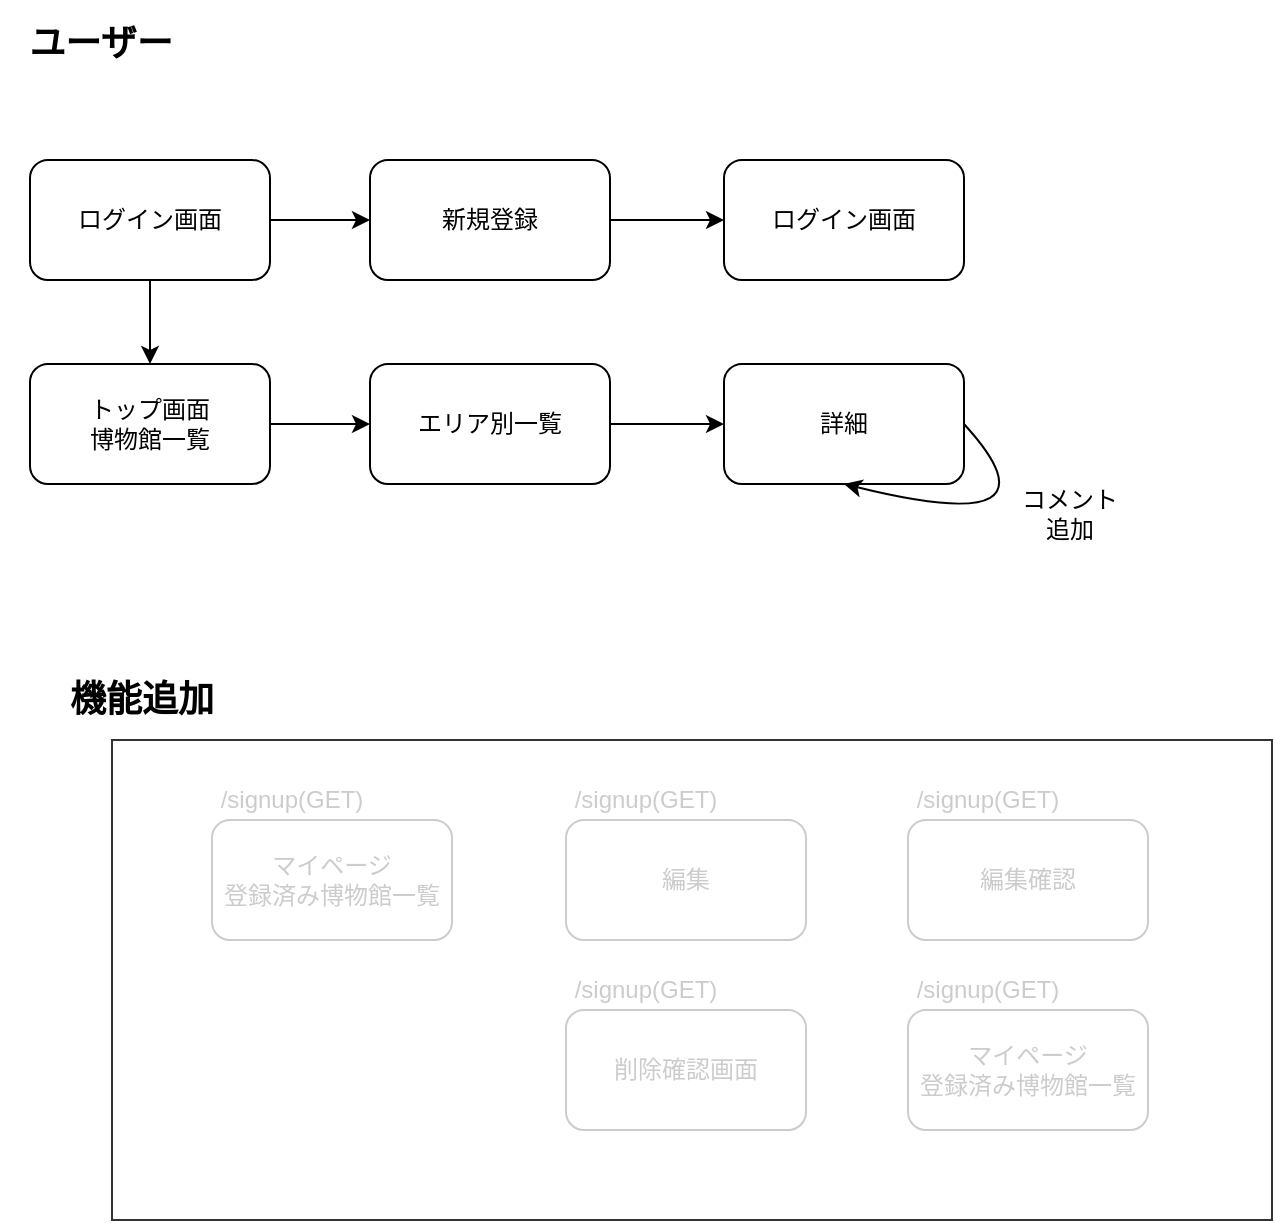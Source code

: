 <mxfile version="26.0.3">
  <diagram name="ページ1" id="JEuP_TElPKzvXPxClPZB">
    <mxGraphModel dx="794" dy="519" grid="1" gridSize="10" guides="1" tooltips="1" connect="1" arrows="1" fold="1" page="1" pageScale="1" pageWidth="827" pageHeight="1169" math="0" shadow="0">
      <root>
        <mxCell id="0" />
        <mxCell id="1" parent="0" />
        <mxCell id="BTsu5N_og1_vkZN3vqRT-2" value="&lt;span style=&quot;&quot;&gt;&lt;font style=&quot;font-size: 18px;&quot;&gt;ユーザー&lt;/font&gt;&lt;/span&gt;" style="text;strokeColor=none;fillColor=none;html=1;fontSize=24;fontStyle=1;verticalAlign=middle;align=center;" parent="1" vertex="1">
          <mxGeometry x="94" y="20" width="100" height="40" as="geometry" />
        </mxCell>
        <mxCell id="BTsu5N_og1_vkZN3vqRT-3" value="ログイン画面" style="rounded=1;whiteSpace=wrap;html=1;" parent="1" vertex="1">
          <mxGeometry x="109" y="100" width="120" height="60" as="geometry" />
        </mxCell>
        <mxCell id="BTsu5N_og1_vkZN3vqRT-4" value="新規登録" style="rounded=1;whiteSpace=wrap;html=1;" parent="1" vertex="1">
          <mxGeometry x="279" y="100" width="120" height="60" as="geometry" />
        </mxCell>
        <mxCell id="BTsu5N_og1_vkZN3vqRT-11" value="トップ画面&lt;div&gt;博物館一覧&lt;/div&gt;" style="rounded=1;whiteSpace=wrap;html=1;" parent="1" vertex="1">
          <mxGeometry x="109" y="202" width="120" height="60" as="geometry" />
        </mxCell>
        <mxCell id="BTsu5N_og1_vkZN3vqRT-12" value="エリア別一覧" style="rounded=1;whiteSpace=wrap;html=1;" parent="1" vertex="1">
          <mxGeometry x="279" y="202" width="120" height="60" as="geometry" />
        </mxCell>
        <mxCell id="BTsu5N_og1_vkZN3vqRT-14" value="詳細" style="rounded=1;whiteSpace=wrap;html=1;" parent="1" vertex="1">
          <mxGeometry x="456" y="202" width="120" height="60" as="geometry" />
        </mxCell>
        <mxCell id="BTsu5N_og1_vkZN3vqRT-30" value="ログイン画面" style="rounded=1;whiteSpace=wrap;html=1;" parent="1" vertex="1">
          <mxGeometry x="456" y="100" width="120" height="60" as="geometry" />
        </mxCell>
        <mxCell id="2E7bcyxnMBeXtwTE7le_-5" value="" style="endArrow=classic;html=1;rounded=0;exitX=1;exitY=0.5;exitDx=0;exitDy=0;entryX=0;entryY=0.5;entryDx=0;entryDy=0;" parent="1" source="BTsu5N_og1_vkZN3vqRT-3" target="BTsu5N_og1_vkZN3vqRT-4" edge="1">
          <mxGeometry width="50" height="50" relative="1" as="geometry">
            <mxPoint x="459" y="300" as="sourcePoint" />
            <mxPoint x="509" y="250" as="targetPoint" />
          </mxGeometry>
        </mxCell>
        <mxCell id="2E7bcyxnMBeXtwTE7le_-6" value="" style="endArrow=classic;html=1;rounded=0;exitX=1;exitY=0.5;exitDx=0;exitDy=0;" parent="1" source="BTsu5N_og1_vkZN3vqRT-4" edge="1">
          <mxGeometry width="50" height="50" relative="1" as="geometry">
            <mxPoint x="459" y="300" as="sourcePoint" />
            <mxPoint x="456" y="130" as="targetPoint" />
          </mxGeometry>
        </mxCell>
        <mxCell id="2E7bcyxnMBeXtwTE7le_-9" value="" style="endArrow=classic;html=1;rounded=0;exitX=1;exitY=0.5;exitDx=0;exitDy=0;entryX=0;entryY=0.5;entryDx=0;entryDy=0;" parent="1" source="BTsu5N_og1_vkZN3vqRT-11" target="BTsu5N_og1_vkZN3vqRT-12" edge="1">
          <mxGeometry width="50" height="50" relative="1" as="geometry">
            <mxPoint x="459" y="300" as="sourcePoint" />
            <mxPoint x="509" y="250" as="targetPoint" />
          </mxGeometry>
        </mxCell>
        <mxCell id="2E7bcyxnMBeXtwTE7le_-10" value="" style="endArrow=classic;html=1;rounded=0;exitX=1;exitY=0.5;exitDx=0;exitDy=0;entryX=0;entryY=0.5;entryDx=0;entryDy=0;" parent="1" source="BTsu5N_og1_vkZN3vqRT-12" target="BTsu5N_og1_vkZN3vqRT-14" edge="1">
          <mxGeometry width="50" height="50" relative="1" as="geometry">
            <mxPoint x="459" y="300" as="sourcePoint" />
            <mxPoint x="509" y="250" as="targetPoint" />
          </mxGeometry>
        </mxCell>
        <mxCell id="2E7bcyxnMBeXtwTE7le_-11" value="" style="endArrow=classic;html=1;rounded=0;exitX=0.5;exitY=1;exitDx=0;exitDy=0;entryX=0.5;entryY=0;entryDx=0;entryDy=0;" parent="1" source="BTsu5N_og1_vkZN3vqRT-3" target="BTsu5N_og1_vkZN3vqRT-11" edge="1">
          <mxGeometry width="50" height="50" relative="1" as="geometry">
            <mxPoint x="459" y="300" as="sourcePoint" />
            <mxPoint x="509" y="250" as="targetPoint" />
          </mxGeometry>
        </mxCell>
        <mxCell id="2E7bcyxnMBeXtwTE7le_-14" value="" style="curved=1;endArrow=classic;html=1;rounded=0;exitX=1;exitY=0.5;exitDx=0;exitDy=0;entryX=0.5;entryY=1;entryDx=0;entryDy=0;" parent="1" source="BTsu5N_og1_vkZN3vqRT-14" target="BTsu5N_og1_vkZN3vqRT-14" edge="1">
          <mxGeometry width="50" height="50" relative="1" as="geometry">
            <mxPoint x="627" y="280" as="sourcePoint" />
            <mxPoint x="677" y="230" as="targetPoint" />
            <Array as="points">
              <mxPoint x="629" y="290" />
            </Array>
          </mxGeometry>
        </mxCell>
        <mxCell id="2E7bcyxnMBeXtwTE7le_-15" value="コメント追加" style="text;html=1;align=center;verticalAlign=middle;whiteSpace=wrap;rounded=0;" parent="1" vertex="1">
          <mxGeometry x="599" y="262" width="60" height="30" as="geometry" />
        </mxCell>
        <mxCell id="1HVX73ML39DZMNK2K3QS-1" value="マイページ&lt;div&gt;登録済み博物館一覧&lt;/div&gt;" style="rounded=1;whiteSpace=wrap;html=1;" parent="1" vertex="1">
          <mxGeometry x="200" y="430" width="120" height="60" as="geometry" />
        </mxCell>
        <UserObject label="/signup(GET)" placeholders="1" name="Variable" id="1HVX73ML39DZMNK2K3QS-2">
          <mxCell style="text;html=1;strokeColor=none;fillColor=none;align=center;verticalAlign=middle;whiteSpace=wrap;overflow=hidden;" parent="1" vertex="1">
            <mxGeometry x="200" y="410" width="80" height="20" as="geometry" />
          </mxCell>
        </UserObject>
        <mxCell id="1HVX73ML39DZMNK2K3QS-3" value="編集" style="rounded=1;whiteSpace=wrap;html=1;" parent="1" vertex="1">
          <mxGeometry x="377" y="430" width="120" height="60" as="geometry" />
        </mxCell>
        <UserObject label="/signup(GET)" placeholders="1" name="Variable" id="1HVX73ML39DZMNK2K3QS-4">
          <mxCell style="text;html=1;strokeColor=none;fillColor=none;align=center;verticalAlign=middle;whiteSpace=wrap;overflow=hidden;" parent="1" vertex="1">
            <mxGeometry x="377" y="410" width="80" height="20" as="geometry" />
          </mxCell>
        </UserObject>
        <mxCell id="1HVX73ML39DZMNK2K3QS-5" value="編集確認" style="rounded=1;whiteSpace=wrap;html=1;" parent="1" vertex="1">
          <mxGeometry x="548" y="430" width="120" height="60" as="geometry" />
        </mxCell>
        <UserObject label="/signup(GET)" placeholders="1" name="Variable" id="1HVX73ML39DZMNK2K3QS-6">
          <mxCell style="text;html=1;strokeColor=none;fillColor=none;align=center;verticalAlign=middle;whiteSpace=wrap;overflow=hidden;" parent="1" vertex="1">
            <mxGeometry x="548" y="410" width="80" height="20" as="geometry" />
          </mxCell>
        </UserObject>
        <mxCell id="1HVX73ML39DZMNK2K3QS-7" value="マイページ&lt;div&gt;登録済み博物館一覧&lt;/div&gt;" style="rounded=1;whiteSpace=wrap;html=1;" parent="1" vertex="1">
          <mxGeometry x="548" y="525" width="120" height="60" as="geometry" />
        </mxCell>
        <UserObject label="/signup(GET)" placeholders="1" name="Variable" id="1HVX73ML39DZMNK2K3QS-8">
          <mxCell style="text;html=1;strokeColor=none;fillColor=none;align=center;verticalAlign=middle;whiteSpace=wrap;overflow=hidden;" parent="1" vertex="1">
            <mxGeometry x="548" y="505" width="80" height="20" as="geometry" />
          </mxCell>
        </UserObject>
        <mxCell id="1HVX73ML39DZMNK2K3QS-9" value="削除確認画面" style="rounded=1;whiteSpace=wrap;html=1;" parent="1" vertex="1">
          <mxGeometry x="377" y="525" width="120" height="60" as="geometry" />
        </mxCell>
        <UserObject label="/signup(GET)" placeholders="1" name="Variable" id="1HVX73ML39DZMNK2K3QS-10">
          <mxCell style="text;html=1;strokeColor=none;fillColor=none;align=center;verticalAlign=middle;whiteSpace=wrap;overflow=hidden;" parent="1" vertex="1">
            <mxGeometry x="377" y="505" width="80" height="20" as="geometry" />
          </mxCell>
        </UserObject>
        <mxCell id="1HVX73ML39DZMNK2K3QS-11" value="" style="rounded=0;whiteSpace=wrap;html=1;opacity=80;" parent="1" vertex="1">
          <mxGeometry x="150" y="390" width="580" height="240" as="geometry" />
        </mxCell>
        <mxCell id="1HVX73ML39DZMNK2K3QS-13" value="機能追加" style="text;html=1;align=center;verticalAlign=middle;whiteSpace=wrap;rounded=0;fontStyle=1;fontSize=18;" parent="1" vertex="1">
          <mxGeometry x="110" y="350" width="110" height="40" as="geometry" />
        </mxCell>
      </root>
    </mxGraphModel>
  </diagram>
</mxfile>
